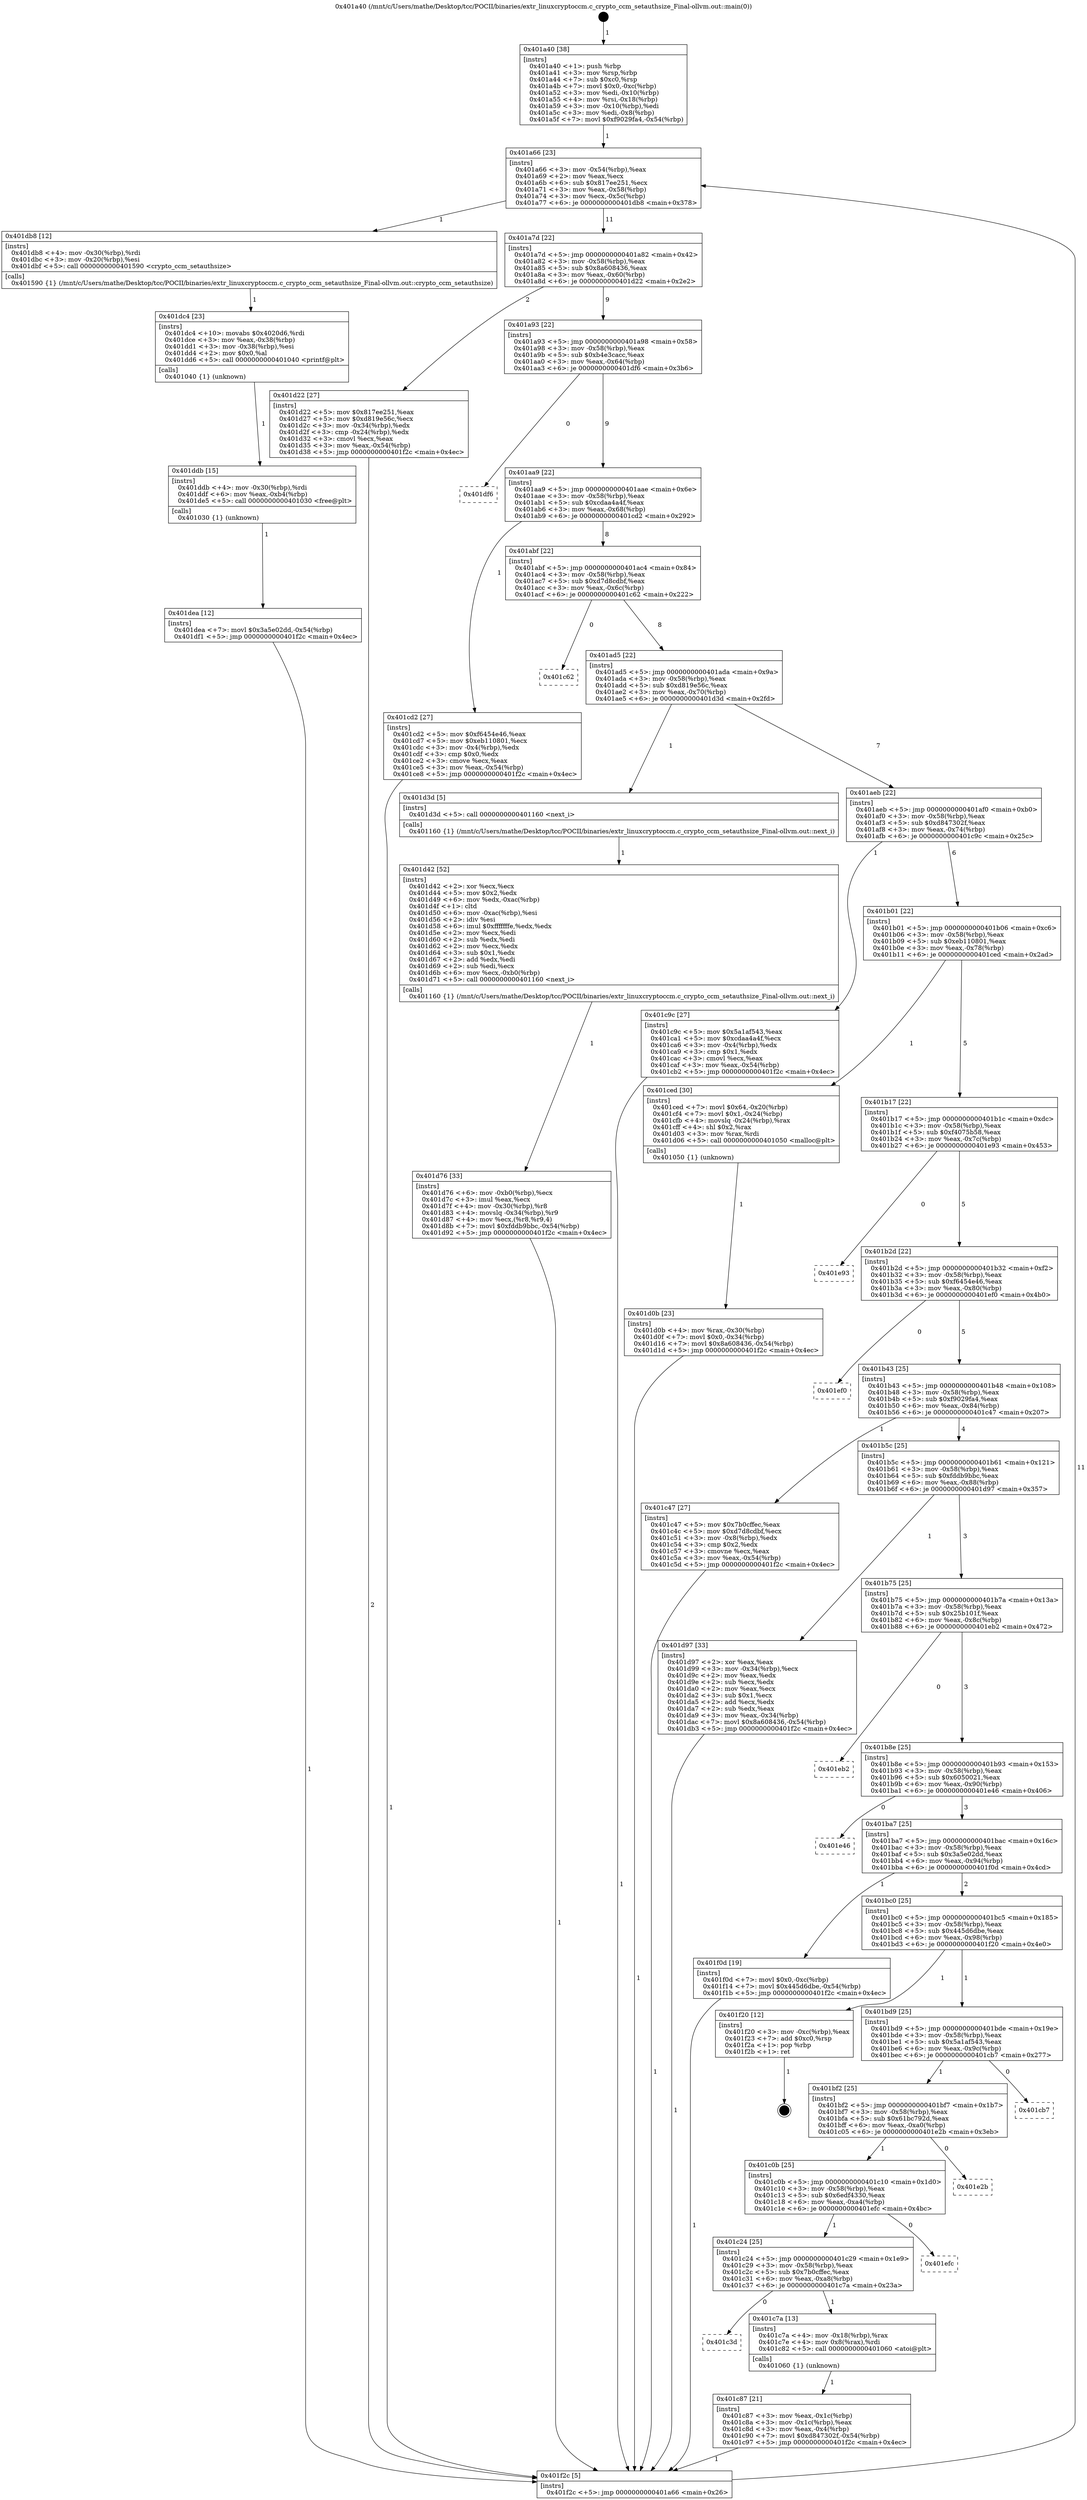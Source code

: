 digraph "0x401a40" {
  label = "0x401a40 (/mnt/c/Users/mathe/Desktop/tcc/POCII/binaries/extr_linuxcryptoccm.c_crypto_ccm_setauthsize_Final-ollvm.out::main(0))"
  labelloc = "t"
  node[shape=record]

  Entry [label="",width=0.3,height=0.3,shape=circle,fillcolor=black,style=filled]
  "0x401a66" [label="{
     0x401a66 [23]\l
     | [instrs]\l
     &nbsp;&nbsp;0x401a66 \<+3\>: mov -0x54(%rbp),%eax\l
     &nbsp;&nbsp;0x401a69 \<+2\>: mov %eax,%ecx\l
     &nbsp;&nbsp;0x401a6b \<+6\>: sub $0x817ee251,%ecx\l
     &nbsp;&nbsp;0x401a71 \<+3\>: mov %eax,-0x58(%rbp)\l
     &nbsp;&nbsp;0x401a74 \<+3\>: mov %ecx,-0x5c(%rbp)\l
     &nbsp;&nbsp;0x401a77 \<+6\>: je 0000000000401db8 \<main+0x378\>\l
  }"]
  "0x401db8" [label="{
     0x401db8 [12]\l
     | [instrs]\l
     &nbsp;&nbsp;0x401db8 \<+4\>: mov -0x30(%rbp),%rdi\l
     &nbsp;&nbsp;0x401dbc \<+3\>: mov -0x20(%rbp),%esi\l
     &nbsp;&nbsp;0x401dbf \<+5\>: call 0000000000401590 \<crypto_ccm_setauthsize\>\l
     | [calls]\l
     &nbsp;&nbsp;0x401590 \{1\} (/mnt/c/Users/mathe/Desktop/tcc/POCII/binaries/extr_linuxcryptoccm.c_crypto_ccm_setauthsize_Final-ollvm.out::crypto_ccm_setauthsize)\l
  }"]
  "0x401a7d" [label="{
     0x401a7d [22]\l
     | [instrs]\l
     &nbsp;&nbsp;0x401a7d \<+5\>: jmp 0000000000401a82 \<main+0x42\>\l
     &nbsp;&nbsp;0x401a82 \<+3\>: mov -0x58(%rbp),%eax\l
     &nbsp;&nbsp;0x401a85 \<+5\>: sub $0x8a608436,%eax\l
     &nbsp;&nbsp;0x401a8a \<+3\>: mov %eax,-0x60(%rbp)\l
     &nbsp;&nbsp;0x401a8d \<+6\>: je 0000000000401d22 \<main+0x2e2\>\l
  }"]
  Exit [label="",width=0.3,height=0.3,shape=circle,fillcolor=black,style=filled,peripheries=2]
  "0x401d22" [label="{
     0x401d22 [27]\l
     | [instrs]\l
     &nbsp;&nbsp;0x401d22 \<+5\>: mov $0x817ee251,%eax\l
     &nbsp;&nbsp;0x401d27 \<+5\>: mov $0xd819e56c,%ecx\l
     &nbsp;&nbsp;0x401d2c \<+3\>: mov -0x34(%rbp),%edx\l
     &nbsp;&nbsp;0x401d2f \<+3\>: cmp -0x24(%rbp),%edx\l
     &nbsp;&nbsp;0x401d32 \<+3\>: cmovl %ecx,%eax\l
     &nbsp;&nbsp;0x401d35 \<+3\>: mov %eax,-0x54(%rbp)\l
     &nbsp;&nbsp;0x401d38 \<+5\>: jmp 0000000000401f2c \<main+0x4ec\>\l
  }"]
  "0x401a93" [label="{
     0x401a93 [22]\l
     | [instrs]\l
     &nbsp;&nbsp;0x401a93 \<+5\>: jmp 0000000000401a98 \<main+0x58\>\l
     &nbsp;&nbsp;0x401a98 \<+3\>: mov -0x58(%rbp),%eax\l
     &nbsp;&nbsp;0x401a9b \<+5\>: sub $0xb4e3cacc,%eax\l
     &nbsp;&nbsp;0x401aa0 \<+3\>: mov %eax,-0x64(%rbp)\l
     &nbsp;&nbsp;0x401aa3 \<+6\>: je 0000000000401df6 \<main+0x3b6\>\l
  }"]
  "0x401dea" [label="{
     0x401dea [12]\l
     | [instrs]\l
     &nbsp;&nbsp;0x401dea \<+7\>: movl $0x3a5e02dd,-0x54(%rbp)\l
     &nbsp;&nbsp;0x401df1 \<+5\>: jmp 0000000000401f2c \<main+0x4ec\>\l
  }"]
  "0x401df6" [label="{
     0x401df6\l
  }", style=dashed]
  "0x401aa9" [label="{
     0x401aa9 [22]\l
     | [instrs]\l
     &nbsp;&nbsp;0x401aa9 \<+5\>: jmp 0000000000401aae \<main+0x6e\>\l
     &nbsp;&nbsp;0x401aae \<+3\>: mov -0x58(%rbp),%eax\l
     &nbsp;&nbsp;0x401ab1 \<+5\>: sub $0xcdaa4a4f,%eax\l
     &nbsp;&nbsp;0x401ab6 \<+3\>: mov %eax,-0x68(%rbp)\l
     &nbsp;&nbsp;0x401ab9 \<+6\>: je 0000000000401cd2 \<main+0x292\>\l
  }"]
  "0x401ddb" [label="{
     0x401ddb [15]\l
     | [instrs]\l
     &nbsp;&nbsp;0x401ddb \<+4\>: mov -0x30(%rbp),%rdi\l
     &nbsp;&nbsp;0x401ddf \<+6\>: mov %eax,-0xb4(%rbp)\l
     &nbsp;&nbsp;0x401de5 \<+5\>: call 0000000000401030 \<free@plt\>\l
     | [calls]\l
     &nbsp;&nbsp;0x401030 \{1\} (unknown)\l
  }"]
  "0x401cd2" [label="{
     0x401cd2 [27]\l
     | [instrs]\l
     &nbsp;&nbsp;0x401cd2 \<+5\>: mov $0xf6454e46,%eax\l
     &nbsp;&nbsp;0x401cd7 \<+5\>: mov $0xeb110801,%ecx\l
     &nbsp;&nbsp;0x401cdc \<+3\>: mov -0x4(%rbp),%edx\l
     &nbsp;&nbsp;0x401cdf \<+3\>: cmp $0x0,%edx\l
     &nbsp;&nbsp;0x401ce2 \<+3\>: cmove %ecx,%eax\l
     &nbsp;&nbsp;0x401ce5 \<+3\>: mov %eax,-0x54(%rbp)\l
     &nbsp;&nbsp;0x401ce8 \<+5\>: jmp 0000000000401f2c \<main+0x4ec\>\l
  }"]
  "0x401abf" [label="{
     0x401abf [22]\l
     | [instrs]\l
     &nbsp;&nbsp;0x401abf \<+5\>: jmp 0000000000401ac4 \<main+0x84\>\l
     &nbsp;&nbsp;0x401ac4 \<+3\>: mov -0x58(%rbp),%eax\l
     &nbsp;&nbsp;0x401ac7 \<+5\>: sub $0xd7d8cdbf,%eax\l
     &nbsp;&nbsp;0x401acc \<+3\>: mov %eax,-0x6c(%rbp)\l
     &nbsp;&nbsp;0x401acf \<+6\>: je 0000000000401c62 \<main+0x222\>\l
  }"]
  "0x401dc4" [label="{
     0x401dc4 [23]\l
     | [instrs]\l
     &nbsp;&nbsp;0x401dc4 \<+10\>: movabs $0x4020d6,%rdi\l
     &nbsp;&nbsp;0x401dce \<+3\>: mov %eax,-0x38(%rbp)\l
     &nbsp;&nbsp;0x401dd1 \<+3\>: mov -0x38(%rbp),%esi\l
     &nbsp;&nbsp;0x401dd4 \<+2\>: mov $0x0,%al\l
     &nbsp;&nbsp;0x401dd6 \<+5\>: call 0000000000401040 \<printf@plt\>\l
     | [calls]\l
     &nbsp;&nbsp;0x401040 \{1\} (unknown)\l
  }"]
  "0x401c62" [label="{
     0x401c62\l
  }", style=dashed]
  "0x401ad5" [label="{
     0x401ad5 [22]\l
     | [instrs]\l
     &nbsp;&nbsp;0x401ad5 \<+5\>: jmp 0000000000401ada \<main+0x9a\>\l
     &nbsp;&nbsp;0x401ada \<+3\>: mov -0x58(%rbp),%eax\l
     &nbsp;&nbsp;0x401add \<+5\>: sub $0xd819e56c,%eax\l
     &nbsp;&nbsp;0x401ae2 \<+3\>: mov %eax,-0x70(%rbp)\l
     &nbsp;&nbsp;0x401ae5 \<+6\>: je 0000000000401d3d \<main+0x2fd\>\l
  }"]
  "0x401d76" [label="{
     0x401d76 [33]\l
     | [instrs]\l
     &nbsp;&nbsp;0x401d76 \<+6\>: mov -0xb0(%rbp),%ecx\l
     &nbsp;&nbsp;0x401d7c \<+3\>: imul %eax,%ecx\l
     &nbsp;&nbsp;0x401d7f \<+4\>: mov -0x30(%rbp),%r8\l
     &nbsp;&nbsp;0x401d83 \<+4\>: movslq -0x34(%rbp),%r9\l
     &nbsp;&nbsp;0x401d87 \<+4\>: mov %ecx,(%r8,%r9,4)\l
     &nbsp;&nbsp;0x401d8b \<+7\>: movl $0xfddb9bbc,-0x54(%rbp)\l
     &nbsp;&nbsp;0x401d92 \<+5\>: jmp 0000000000401f2c \<main+0x4ec\>\l
  }"]
  "0x401d3d" [label="{
     0x401d3d [5]\l
     | [instrs]\l
     &nbsp;&nbsp;0x401d3d \<+5\>: call 0000000000401160 \<next_i\>\l
     | [calls]\l
     &nbsp;&nbsp;0x401160 \{1\} (/mnt/c/Users/mathe/Desktop/tcc/POCII/binaries/extr_linuxcryptoccm.c_crypto_ccm_setauthsize_Final-ollvm.out::next_i)\l
  }"]
  "0x401aeb" [label="{
     0x401aeb [22]\l
     | [instrs]\l
     &nbsp;&nbsp;0x401aeb \<+5\>: jmp 0000000000401af0 \<main+0xb0\>\l
     &nbsp;&nbsp;0x401af0 \<+3\>: mov -0x58(%rbp),%eax\l
     &nbsp;&nbsp;0x401af3 \<+5\>: sub $0xd847302f,%eax\l
     &nbsp;&nbsp;0x401af8 \<+3\>: mov %eax,-0x74(%rbp)\l
     &nbsp;&nbsp;0x401afb \<+6\>: je 0000000000401c9c \<main+0x25c\>\l
  }"]
  "0x401d42" [label="{
     0x401d42 [52]\l
     | [instrs]\l
     &nbsp;&nbsp;0x401d42 \<+2\>: xor %ecx,%ecx\l
     &nbsp;&nbsp;0x401d44 \<+5\>: mov $0x2,%edx\l
     &nbsp;&nbsp;0x401d49 \<+6\>: mov %edx,-0xac(%rbp)\l
     &nbsp;&nbsp;0x401d4f \<+1\>: cltd\l
     &nbsp;&nbsp;0x401d50 \<+6\>: mov -0xac(%rbp),%esi\l
     &nbsp;&nbsp;0x401d56 \<+2\>: idiv %esi\l
     &nbsp;&nbsp;0x401d58 \<+6\>: imul $0xfffffffe,%edx,%edx\l
     &nbsp;&nbsp;0x401d5e \<+2\>: mov %ecx,%edi\l
     &nbsp;&nbsp;0x401d60 \<+2\>: sub %edx,%edi\l
     &nbsp;&nbsp;0x401d62 \<+2\>: mov %ecx,%edx\l
     &nbsp;&nbsp;0x401d64 \<+3\>: sub $0x1,%edx\l
     &nbsp;&nbsp;0x401d67 \<+2\>: add %edx,%edi\l
     &nbsp;&nbsp;0x401d69 \<+2\>: sub %edi,%ecx\l
     &nbsp;&nbsp;0x401d6b \<+6\>: mov %ecx,-0xb0(%rbp)\l
     &nbsp;&nbsp;0x401d71 \<+5\>: call 0000000000401160 \<next_i\>\l
     | [calls]\l
     &nbsp;&nbsp;0x401160 \{1\} (/mnt/c/Users/mathe/Desktop/tcc/POCII/binaries/extr_linuxcryptoccm.c_crypto_ccm_setauthsize_Final-ollvm.out::next_i)\l
  }"]
  "0x401c9c" [label="{
     0x401c9c [27]\l
     | [instrs]\l
     &nbsp;&nbsp;0x401c9c \<+5\>: mov $0x5a1af543,%eax\l
     &nbsp;&nbsp;0x401ca1 \<+5\>: mov $0xcdaa4a4f,%ecx\l
     &nbsp;&nbsp;0x401ca6 \<+3\>: mov -0x4(%rbp),%edx\l
     &nbsp;&nbsp;0x401ca9 \<+3\>: cmp $0x1,%edx\l
     &nbsp;&nbsp;0x401cac \<+3\>: cmovl %ecx,%eax\l
     &nbsp;&nbsp;0x401caf \<+3\>: mov %eax,-0x54(%rbp)\l
     &nbsp;&nbsp;0x401cb2 \<+5\>: jmp 0000000000401f2c \<main+0x4ec\>\l
  }"]
  "0x401b01" [label="{
     0x401b01 [22]\l
     | [instrs]\l
     &nbsp;&nbsp;0x401b01 \<+5\>: jmp 0000000000401b06 \<main+0xc6\>\l
     &nbsp;&nbsp;0x401b06 \<+3\>: mov -0x58(%rbp),%eax\l
     &nbsp;&nbsp;0x401b09 \<+5\>: sub $0xeb110801,%eax\l
     &nbsp;&nbsp;0x401b0e \<+3\>: mov %eax,-0x78(%rbp)\l
     &nbsp;&nbsp;0x401b11 \<+6\>: je 0000000000401ced \<main+0x2ad\>\l
  }"]
  "0x401d0b" [label="{
     0x401d0b [23]\l
     | [instrs]\l
     &nbsp;&nbsp;0x401d0b \<+4\>: mov %rax,-0x30(%rbp)\l
     &nbsp;&nbsp;0x401d0f \<+7\>: movl $0x0,-0x34(%rbp)\l
     &nbsp;&nbsp;0x401d16 \<+7\>: movl $0x8a608436,-0x54(%rbp)\l
     &nbsp;&nbsp;0x401d1d \<+5\>: jmp 0000000000401f2c \<main+0x4ec\>\l
  }"]
  "0x401ced" [label="{
     0x401ced [30]\l
     | [instrs]\l
     &nbsp;&nbsp;0x401ced \<+7\>: movl $0x64,-0x20(%rbp)\l
     &nbsp;&nbsp;0x401cf4 \<+7\>: movl $0x1,-0x24(%rbp)\l
     &nbsp;&nbsp;0x401cfb \<+4\>: movslq -0x24(%rbp),%rax\l
     &nbsp;&nbsp;0x401cff \<+4\>: shl $0x2,%rax\l
     &nbsp;&nbsp;0x401d03 \<+3\>: mov %rax,%rdi\l
     &nbsp;&nbsp;0x401d06 \<+5\>: call 0000000000401050 \<malloc@plt\>\l
     | [calls]\l
     &nbsp;&nbsp;0x401050 \{1\} (unknown)\l
  }"]
  "0x401b17" [label="{
     0x401b17 [22]\l
     | [instrs]\l
     &nbsp;&nbsp;0x401b17 \<+5\>: jmp 0000000000401b1c \<main+0xdc\>\l
     &nbsp;&nbsp;0x401b1c \<+3\>: mov -0x58(%rbp),%eax\l
     &nbsp;&nbsp;0x401b1f \<+5\>: sub $0xf4075b58,%eax\l
     &nbsp;&nbsp;0x401b24 \<+3\>: mov %eax,-0x7c(%rbp)\l
     &nbsp;&nbsp;0x401b27 \<+6\>: je 0000000000401e93 \<main+0x453\>\l
  }"]
  "0x401c87" [label="{
     0x401c87 [21]\l
     | [instrs]\l
     &nbsp;&nbsp;0x401c87 \<+3\>: mov %eax,-0x1c(%rbp)\l
     &nbsp;&nbsp;0x401c8a \<+3\>: mov -0x1c(%rbp),%eax\l
     &nbsp;&nbsp;0x401c8d \<+3\>: mov %eax,-0x4(%rbp)\l
     &nbsp;&nbsp;0x401c90 \<+7\>: movl $0xd847302f,-0x54(%rbp)\l
     &nbsp;&nbsp;0x401c97 \<+5\>: jmp 0000000000401f2c \<main+0x4ec\>\l
  }"]
  "0x401e93" [label="{
     0x401e93\l
  }", style=dashed]
  "0x401b2d" [label="{
     0x401b2d [22]\l
     | [instrs]\l
     &nbsp;&nbsp;0x401b2d \<+5\>: jmp 0000000000401b32 \<main+0xf2\>\l
     &nbsp;&nbsp;0x401b32 \<+3\>: mov -0x58(%rbp),%eax\l
     &nbsp;&nbsp;0x401b35 \<+5\>: sub $0xf6454e46,%eax\l
     &nbsp;&nbsp;0x401b3a \<+3\>: mov %eax,-0x80(%rbp)\l
     &nbsp;&nbsp;0x401b3d \<+6\>: je 0000000000401ef0 \<main+0x4b0\>\l
  }"]
  "0x401c3d" [label="{
     0x401c3d\l
  }", style=dashed]
  "0x401ef0" [label="{
     0x401ef0\l
  }", style=dashed]
  "0x401b43" [label="{
     0x401b43 [25]\l
     | [instrs]\l
     &nbsp;&nbsp;0x401b43 \<+5\>: jmp 0000000000401b48 \<main+0x108\>\l
     &nbsp;&nbsp;0x401b48 \<+3\>: mov -0x58(%rbp),%eax\l
     &nbsp;&nbsp;0x401b4b \<+5\>: sub $0xf9029fa4,%eax\l
     &nbsp;&nbsp;0x401b50 \<+6\>: mov %eax,-0x84(%rbp)\l
     &nbsp;&nbsp;0x401b56 \<+6\>: je 0000000000401c47 \<main+0x207\>\l
  }"]
  "0x401c7a" [label="{
     0x401c7a [13]\l
     | [instrs]\l
     &nbsp;&nbsp;0x401c7a \<+4\>: mov -0x18(%rbp),%rax\l
     &nbsp;&nbsp;0x401c7e \<+4\>: mov 0x8(%rax),%rdi\l
     &nbsp;&nbsp;0x401c82 \<+5\>: call 0000000000401060 \<atoi@plt\>\l
     | [calls]\l
     &nbsp;&nbsp;0x401060 \{1\} (unknown)\l
  }"]
  "0x401c47" [label="{
     0x401c47 [27]\l
     | [instrs]\l
     &nbsp;&nbsp;0x401c47 \<+5\>: mov $0x7b0cffec,%eax\l
     &nbsp;&nbsp;0x401c4c \<+5\>: mov $0xd7d8cdbf,%ecx\l
     &nbsp;&nbsp;0x401c51 \<+3\>: mov -0x8(%rbp),%edx\l
     &nbsp;&nbsp;0x401c54 \<+3\>: cmp $0x2,%edx\l
     &nbsp;&nbsp;0x401c57 \<+3\>: cmovne %ecx,%eax\l
     &nbsp;&nbsp;0x401c5a \<+3\>: mov %eax,-0x54(%rbp)\l
     &nbsp;&nbsp;0x401c5d \<+5\>: jmp 0000000000401f2c \<main+0x4ec\>\l
  }"]
  "0x401b5c" [label="{
     0x401b5c [25]\l
     | [instrs]\l
     &nbsp;&nbsp;0x401b5c \<+5\>: jmp 0000000000401b61 \<main+0x121\>\l
     &nbsp;&nbsp;0x401b61 \<+3\>: mov -0x58(%rbp),%eax\l
     &nbsp;&nbsp;0x401b64 \<+5\>: sub $0xfddb9bbc,%eax\l
     &nbsp;&nbsp;0x401b69 \<+6\>: mov %eax,-0x88(%rbp)\l
     &nbsp;&nbsp;0x401b6f \<+6\>: je 0000000000401d97 \<main+0x357\>\l
  }"]
  "0x401f2c" [label="{
     0x401f2c [5]\l
     | [instrs]\l
     &nbsp;&nbsp;0x401f2c \<+5\>: jmp 0000000000401a66 \<main+0x26\>\l
  }"]
  "0x401a40" [label="{
     0x401a40 [38]\l
     | [instrs]\l
     &nbsp;&nbsp;0x401a40 \<+1\>: push %rbp\l
     &nbsp;&nbsp;0x401a41 \<+3\>: mov %rsp,%rbp\l
     &nbsp;&nbsp;0x401a44 \<+7\>: sub $0xc0,%rsp\l
     &nbsp;&nbsp;0x401a4b \<+7\>: movl $0x0,-0xc(%rbp)\l
     &nbsp;&nbsp;0x401a52 \<+3\>: mov %edi,-0x10(%rbp)\l
     &nbsp;&nbsp;0x401a55 \<+4\>: mov %rsi,-0x18(%rbp)\l
     &nbsp;&nbsp;0x401a59 \<+3\>: mov -0x10(%rbp),%edi\l
     &nbsp;&nbsp;0x401a5c \<+3\>: mov %edi,-0x8(%rbp)\l
     &nbsp;&nbsp;0x401a5f \<+7\>: movl $0xf9029fa4,-0x54(%rbp)\l
  }"]
  "0x401c24" [label="{
     0x401c24 [25]\l
     | [instrs]\l
     &nbsp;&nbsp;0x401c24 \<+5\>: jmp 0000000000401c29 \<main+0x1e9\>\l
     &nbsp;&nbsp;0x401c29 \<+3\>: mov -0x58(%rbp),%eax\l
     &nbsp;&nbsp;0x401c2c \<+5\>: sub $0x7b0cffec,%eax\l
     &nbsp;&nbsp;0x401c31 \<+6\>: mov %eax,-0xa8(%rbp)\l
     &nbsp;&nbsp;0x401c37 \<+6\>: je 0000000000401c7a \<main+0x23a\>\l
  }"]
  "0x401d97" [label="{
     0x401d97 [33]\l
     | [instrs]\l
     &nbsp;&nbsp;0x401d97 \<+2\>: xor %eax,%eax\l
     &nbsp;&nbsp;0x401d99 \<+3\>: mov -0x34(%rbp),%ecx\l
     &nbsp;&nbsp;0x401d9c \<+2\>: mov %eax,%edx\l
     &nbsp;&nbsp;0x401d9e \<+2\>: sub %ecx,%edx\l
     &nbsp;&nbsp;0x401da0 \<+2\>: mov %eax,%ecx\l
     &nbsp;&nbsp;0x401da2 \<+3\>: sub $0x1,%ecx\l
     &nbsp;&nbsp;0x401da5 \<+2\>: add %ecx,%edx\l
     &nbsp;&nbsp;0x401da7 \<+2\>: sub %edx,%eax\l
     &nbsp;&nbsp;0x401da9 \<+3\>: mov %eax,-0x34(%rbp)\l
     &nbsp;&nbsp;0x401dac \<+7\>: movl $0x8a608436,-0x54(%rbp)\l
     &nbsp;&nbsp;0x401db3 \<+5\>: jmp 0000000000401f2c \<main+0x4ec\>\l
  }"]
  "0x401b75" [label="{
     0x401b75 [25]\l
     | [instrs]\l
     &nbsp;&nbsp;0x401b75 \<+5\>: jmp 0000000000401b7a \<main+0x13a\>\l
     &nbsp;&nbsp;0x401b7a \<+3\>: mov -0x58(%rbp),%eax\l
     &nbsp;&nbsp;0x401b7d \<+5\>: sub $0x25b101f,%eax\l
     &nbsp;&nbsp;0x401b82 \<+6\>: mov %eax,-0x8c(%rbp)\l
     &nbsp;&nbsp;0x401b88 \<+6\>: je 0000000000401eb2 \<main+0x472\>\l
  }"]
  "0x401efc" [label="{
     0x401efc\l
  }", style=dashed]
  "0x401eb2" [label="{
     0x401eb2\l
  }", style=dashed]
  "0x401b8e" [label="{
     0x401b8e [25]\l
     | [instrs]\l
     &nbsp;&nbsp;0x401b8e \<+5\>: jmp 0000000000401b93 \<main+0x153\>\l
     &nbsp;&nbsp;0x401b93 \<+3\>: mov -0x58(%rbp),%eax\l
     &nbsp;&nbsp;0x401b96 \<+5\>: sub $0x6050021,%eax\l
     &nbsp;&nbsp;0x401b9b \<+6\>: mov %eax,-0x90(%rbp)\l
     &nbsp;&nbsp;0x401ba1 \<+6\>: je 0000000000401e46 \<main+0x406\>\l
  }"]
  "0x401c0b" [label="{
     0x401c0b [25]\l
     | [instrs]\l
     &nbsp;&nbsp;0x401c0b \<+5\>: jmp 0000000000401c10 \<main+0x1d0\>\l
     &nbsp;&nbsp;0x401c10 \<+3\>: mov -0x58(%rbp),%eax\l
     &nbsp;&nbsp;0x401c13 \<+5\>: sub $0x6edf4330,%eax\l
     &nbsp;&nbsp;0x401c18 \<+6\>: mov %eax,-0xa4(%rbp)\l
     &nbsp;&nbsp;0x401c1e \<+6\>: je 0000000000401efc \<main+0x4bc\>\l
  }"]
  "0x401e46" [label="{
     0x401e46\l
  }", style=dashed]
  "0x401ba7" [label="{
     0x401ba7 [25]\l
     | [instrs]\l
     &nbsp;&nbsp;0x401ba7 \<+5\>: jmp 0000000000401bac \<main+0x16c\>\l
     &nbsp;&nbsp;0x401bac \<+3\>: mov -0x58(%rbp),%eax\l
     &nbsp;&nbsp;0x401baf \<+5\>: sub $0x3a5e02dd,%eax\l
     &nbsp;&nbsp;0x401bb4 \<+6\>: mov %eax,-0x94(%rbp)\l
     &nbsp;&nbsp;0x401bba \<+6\>: je 0000000000401f0d \<main+0x4cd\>\l
  }"]
  "0x401e2b" [label="{
     0x401e2b\l
  }", style=dashed]
  "0x401f0d" [label="{
     0x401f0d [19]\l
     | [instrs]\l
     &nbsp;&nbsp;0x401f0d \<+7\>: movl $0x0,-0xc(%rbp)\l
     &nbsp;&nbsp;0x401f14 \<+7\>: movl $0x445d6dbe,-0x54(%rbp)\l
     &nbsp;&nbsp;0x401f1b \<+5\>: jmp 0000000000401f2c \<main+0x4ec\>\l
  }"]
  "0x401bc0" [label="{
     0x401bc0 [25]\l
     | [instrs]\l
     &nbsp;&nbsp;0x401bc0 \<+5\>: jmp 0000000000401bc5 \<main+0x185\>\l
     &nbsp;&nbsp;0x401bc5 \<+3\>: mov -0x58(%rbp),%eax\l
     &nbsp;&nbsp;0x401bc8 \<+5\>: sub $0x445d6dbe,%eax\l
     &nbsp;&nbsp;0x401bcd \<+6\>: mov %eax,-0x98(%rbp)\l
     &nbsp;&nbsp;0x401bd3 \<+6\>: je 0000000000401f20 \<main+0x4e0\>\l
  }"]
  "0x401bf2" [label="{
     0x401bf2 [25]\l
     | [instrs]\l
     &nbsp;&nbsp;0x401bf2 \<+5\>: jmp 0000000000401bf7 \<main+0x1b7\>\l
     &nbsp;&nbsp;0x401bf7 \<+3\>: mov -0x58(%rbp),%eax\l
     &nbsp;&nbsp;0x401bfa \<+5\>: sub $0x61bc792d,%eax\l
     &nbsp;&nbsp;0x401bff \<+6\>: mov %eax,-0xa0(%rbp)\l
     &nbsp;&nbsp;0x401c05 \<+6\>: je 0000000000401e2b \<main+0x3eb\>\l
  }"]
  "0x401f20" [label="{
     0x401f20 [12]\l
     | [instrs]\l
     &nbsp;&nbsp;0x401f20 \<+3\>: mov -0xc(%rbp),%eax\l
     &nbsp;&nbsp;0x401f23 \<+7\>: add $0xc0,%rsp\l
     &nbsp;&nbsp;0x401f2a \<+1\>: pop %rbp\l
     &nbsp;&nbsp;0x401f2b \<+1\>: ret\l
  }"]
  "0x401bd9" [label="{
     0x401bd9 [25]\l
     | [instrs]\l
     &nbsp;&nbsp;0x401bd9 \<+5\>: jmp 0000000000401bde \<main+0x19e\>\l
     &nbsp;&nbsp;0x401bde \<+3\>: mov -0x58(%rbp),%eax\l
     &nbsp;&nbsp;0x401be1 \<+5\>: sub $0x5a1af543,%eax\l
     &nbsp;&nbsp;0x401be6 \<+6\>: mov %eax,-0x9c(%rbp)\l
     &nbsp;&nbsp;0x401bec \<+6\>: je 0000000000401cb7 \<main+0x277\>\l
  }"]
  "0x401cb7" [label="{
     0x401cb7\l
  }", style=dashed]
  Entry -> "0x401a40" [label=" 1"]
  "0x401a66" -> "0x401db8" [label=" 1"]
  "0x401a66" -> "0x401a7d" [label=" 11"]
  "0x401f20" -> Exit [label=" 1"]
  "0x401a7d" -> "0x401d22" [label=" 2"]
  "0x401a7d" -> "0x401a93" [label=" 9"]
  "0x401f0d" -> "0x401f2c" [label=" 1"]
  "0x401a93" -> "0x401df6" [label=" 0"]
  "0x401a93" -> "0x401aa9" [label=" 9"]
  "0x401dea" -> "0x401f2c" [label=" 1"]
  "0x401aa9" -> "0x401cd2" [label=" 1"]
  "0x401aa9" -> "0x401abf" [label=" 8"]
  "0x401ddb" -> "0x401dea" [label=" 1"]
  "0x401abf" -> "0x401c62" [label=" 0"]
  "0x401abf" -> "0x401ad5" [label=" 8"]
  "0x401dc4" -> "0x401ddb" [label=" 1"]
  "0x401ad5" -> "0x401d3d" [label=" 1"]
  "0x401ad5" -> "0x401aeb" [label=" 7"]
  "0x401db8" -> "0x401dc4" [label=" 1"]
  "0x401aeb" -> "0x401c9c" [label=" 1"]
  "0x401aeb" -> "0x401b01" [label=" 6"]
  "0x401d97" -> "0x401f2c" [label=" 1"]
  "0x401b01" -> "0x401ced" [label=" 1"]
  "0x401b01" -> "0x401b17" [label=" 5"]
  "0x401d76" -> "0x401f2c" [label=" 1"]
  "0x401b17" -> "0x401e93" [label=" 0"]
  "0x401b17" -> "0x401b2d" [label=" 5"]
  "0x401d42" -> "0x401d76" [label=" 1"]
  "0x401b2d" -> "0x401ef0" [label=" 0"]
  "0x401b2d" -> "0x401b43" [label=" 5"]
  "0x401d3d" -> "0x401d42" [label=" 1"]
  "0x401b43" -> "0x401c47" [label=" 1"]
  "0x401b43" -> "0x401b5c" [label=" 4"]
  "0x401c47" -> "0x401f2c" [label=" 1"]
  "0x401a40" -> "0x401a66" [label=" 1"]
  "0x401f2c" -> "0x401a66" [label=" 11"]
  "0x401d22" -> "0x401f2c" [label=" 2"]
  "0x401b5c" -> "0x401d97" [label=" 1"]
  "0x401b5c" -> "0x401b75" [label=" 3"]
  "0x401ced" -> "0x401d0b" [label=" 1"]
  "0x401b75" -> "0x401eb2" [label=" 0"]
  "0x401b75" -> "0x401b8e" [label=" 3"]
  "0x401cd2" -> "0x401f2c" [label=" 1"]
  "0x401b8e" -> "0x401e46" [label=" 0"]
  "0x401b8e" -> "0x401ba7" [label=" 3"]
  "0x401c87" -> "0x401f2c" [label=" 1"]
  "0x401ba7" -> "0x401f0d" [label=" 1"]
  "0x401ba7" -> "0x401bc0" [label=" 2"]
  "0x401c7a" -> "0x401c87" [label=" 1"]
  "0x401bc0" -> "0x401f20" [label=" 1"]
  "0x401bc0" -> "0x401bd9" [label=" 1"]
  "0x401c24" -> "0x401c7a" [label=" 1"]
  "0x401bd9" -> "0x401cb7" [label=" 0"]
  "0x401bd9" -> "0x401bf2" [label=" 1"]
  "0x401c24" -> "0x401c3d" [label=" 0"]
  "0x401bf2" -> "0x401e2b" [label=" 0"]
  "0x401bf2" -> "0x401c0b" [label=" 1"]
  "0x401c9c" -> "0x401f2c" [label=" 1"]
  "0x401c0b" -> "0x401efc" [label=" 0"]
  "0x401c0b" -> "0x401c24" [label=" 1"]
  "0x401d0b" -> "0x401f2c" [label=" 1"]
}
